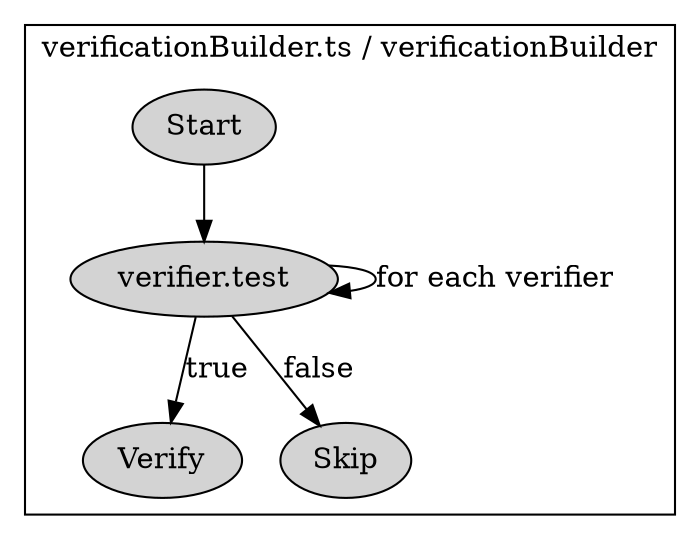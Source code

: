 digraph G {

  // subgraph cluster_0 {
  //   style=filled;
  //   color=lightgrey;
  //   node [style=filled,color=white];
  //   a0 -> a1 -> a2 -> a3;
  //   label = "process #1";
  // }

  subgraph cluster_1 {

    label = "verificationBuilder.ts / verificationBuilder"

    node [style=filled];
    // error [label= "Error"];
    start [label="Start"]
    test [label= "verifier.test"];
    verify [label= "Verify"];
    skip [label="Skip"];

    start -> test;
    test -> test [label="for each verifier"];
    test -> verify [label="true"];
    test -> skip [label="false"];
    // type_count [label="Verification Type Count"];
    // check_result [label="Check Result"];
    
    // start -> result_count;
    // result_count -> error [label="Less than 1"];
    // result_count -> type_count
    // type_count -> error [label="Less than 1"];
    // type_count -> check_result [label="FOR EACH"];
    // check_result -> check_result [label="VALID/SKIPPED"];
    // check_result -> valid [label="Complete"];
    // check_result -> invalid [label="Invalid"];
  }

}